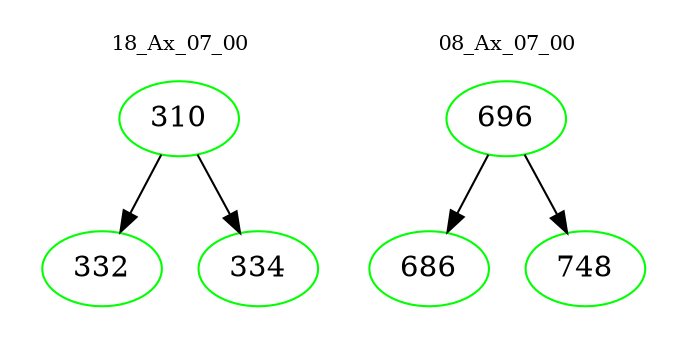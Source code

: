 digraph{
subgraph cluster_0 {
color = white
label = "18_Ax_07_00";
fontsize=10;
T0_310 [label="310", color="green"]
T0_310 -> T0_332 [color="black"]
T0_332 [label="332", color="green"]
T0_310 -> T0_334 [color="black"]
T0_334 [label="334", color="green"]
}
subgraph cluster_1 {
color = white
label = "08_Ax_07_00";
fontsize=10;
T1_696 [label="696", color="green"]
T1_696 -> T1_686 [color="black"]
T1_686 [label="686", color="green"]
T1_696 -> T1_748 [color="black"]
T1_748 [label="748", color="green"]
}
}
